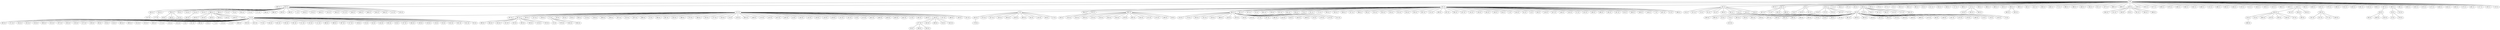graph grafoGeografico_500_30_Dijkstra  {
"0 (0)";
"483 (1)";
"423 (1)";
"181 (1)";
"161 (1)";
"95 (1)";
"241 (1)";
"9 (1)";
"18 (1)";
"11 (1)";
"184 (1)";
"97 (1)";
"35 (1)";
"139 (1)";
"136 (1)";
"279 (1)";
"87 (1)";
"6 (1)";
"352 (1)";
"304 (1)";
"96 (1)";
"54 (1)";
"411 (1)";
"324 (1)";
"249 (1)";
"117 (1)";
"198 (1)";
"115 (1)";
"358 (1)";
"266 (1)";
"400 (1)";
"105 (1)";
"383 (1)";
"380 (1)";
"49 (1)";
"412 (1)";
"359 (1)";
"456 (1)";
"72 (1)";
"368 (1)";
"369 (1)";
"440 (1)";
"294 (1)";
"82 (1)";
"107 (1)";
"366 (1)";
"389 (1)";
"420 (1)";
"193 (1)";
"355 (1)";
"317 (1)";
"206 (1)";
"470 (1)";
"199 (1)";
"348 (1)";
"342 (1)";
"448 (1)";
"122 (1)";
"268 (1)";
"450 (1)";
"434 (1)";
"225 (1)";
"41 (1)";
"140 (1)";
"156 (1)";
"222 (1)";
"364 (1)";
"250 (1)";
"164 (1)";
"94 (1)";
"459 (1)";
"453 (1)";
"370 (1)";
"169 (1)";
"312 (1)";
"433 (1)";
"301 (1)";
"415 (1)";
"88 (1)";
"357 (1)";
"283 (1)";
"99 (1)";
"329 (1)";
"182 (1)";
"373 (1)";
"157 (1)";
"426 (1)";
"424 (1)";
"430 (1)";
"275 (1)";
"462 (1)";
"227 (1)";
"230 (1)";
"110 (1)";
"121 (2)";
"5 (2)";
"63 (2)";
"403 (2)";
"494 (2)";
"135 (2)";
"485 (2)";
"178 (2)";
"464 (2)";
"104 (2)";
"481 (2)";
"187 (2)";
"52 (2)";
"10 (2)";
"461 (2)";
"129 (2)";
"337 (2)";
"441 (2)";
"458 (2)";
"284 (2)";
"79 (2)";
"351 (2)";
"172 (2)";
"293 (2)";
"162 (2)";
"78 (2)";
"436 (2)";
"80 (2)";
"417 (2)";
"398 (2)";
"90 (2)";
"20 (2)";
"223 (2)";
"353 (2)";
"218 (2)";
"47 (2)";
"313 (2)";
"257 (2)";
"216 (2)";
"203 (2)";
"367 (2)";
"212 (2)";
"208 (2)";
"447 (2)";
"362 (2)";
"437 (2)";
"142 (2)";
"320 (2)";
"124 (2)";
"435 (2)";
"13 (2)";
"214 (2)";
"240 (2)";
"84 (2)";
"2 (2)";
"155 (2)";
"406 (2)";
"407 (2)";
"316 (2)";
"61 (2)";
"247 (2)";
"4 (2)";
"71 (2)";
"91 (2)";
"388 (2)";
"21 (2)";
"76 (2)";
"70 (2)";
"202 (2)";
"81 (2)";
"86 (2)";
"290 (2)";
"379 (2)";
"402 (2)";
"165 (2)";
"46 (2)";
"128 (2)";
"120 (2)";
"386 (2)";
"457 (2)";
"148 (2)";
"233 (2)";
"215 (2)";
"163 (2)";
"429 (2)";
"363 (2)";
"271 (2)";
"341 (2)";
"204 (2)";
"151 (2)";
"57 (2)";
"174 (2)";
"391 (2)";
"119 (2)";
"171 (2)";
"246 (2)";
"29 (2)";
"322 (2)";
"260 (2)";
"465 (2)";
"262 (2)";
"396 (2)";
"259 (2)";
"296 (2)";
"416 (2)";
"109 (2)";
"1 (2)";
"460 (2)";
"226 (2)";
"307 (2)";
"276 (2)";
"292 (2)";
"309 (2)";
"287 (2)";
"93 (2)";
"127 (2)";
"92 (2)";
"252 (2)";
"451 (2)";
"269 (2)";
"365 (2)";
"371 (2)";
"282 (2)";
"340 (2)";
"280 (2)";
"393 (2)";
"60 (2)";
"336 (2)";
"45 (2)";
"221 (2)";
"299 (2)";
"480 (2)";
"265 (2)";
"484 (2)";
"125 (2)";
"192 (2)";
"149 (2)";
"7 (2)";
"487 (2)";
"112 (2)";
"468 (2)";
"51 (2)";
"228 (2)";
"498 (2)";
"103 (2)";
"114 (3)";
"387 (3)";
"74 (3)";
"497 (3)";
"50 (3)";
"443 (3)";
"190 (3)";
"472 (3)";
"492 (3)";
"39 (3)";
"361 (3)";
"147 (3)";
"258 (3)";
"17 (3)";
"229 (3)";
"397 (3)";
"189 (3)";
"30 (3)";
"85 (3)";
"58 (3)";
"98 (3)";
"382 (3)";
"254 (3)";
"113 (3)";
"159 (3)";
"166 (3)";
"108 (3)";
"267 (3)";
"196 (3)";
"213 (3)";
"338 (3)";
"297 (3)";
"427 (3)";
"38 (3)";
"286 (3)";
"15 (3)";
"300 (3)";
"185 (3)";
"48 (3)";
"401 (3)";
"154 (3)";
"425 (3)";
"263 (3)";
"239 (3)";
"489 (3)";
"375 (3)";
"446 (3)";
"100 (3)";
"395 (3)";
"328 (3)";
"176 (3)";
"24 (3)";
"463 (3)";
"146 (3)";
"197 (3)";
"381 (3)";
"449 (3)";
"405 (3)";
"310 (3)";
"432 (3)";
"454 (3)";
"474 (3)";
"455 (3)";
"123 (3)";
"224 (3)";
"205 (3)";
"73 (3)";
"253 (3)";
"334 (3)";
"354 (3)";
"356 (3)";
"170 (3)";
"68 (3)";
"177 (3)";
"200 (3)";
"191 (3)";
"55 (3)";
"277 (3)";
"251 (3)";
"419 (3)";
"346 (3)";
"488 (3)";
"418 (3)";
"333 (3)";
"40 (3)";
"378 (3)";
"392 (3)";
"315 (3)";
"234 (3)";
"37 (3)";
"372 (3)";
"444 (3)";
"145 (3)";
"496 (3)";
"475 (3)";
"374 (3)";
"167 (3)";
"255 (3)";
"326 (3)";
"390 (3)";
"360 (3)";
"42 (3)";
"385 (3)";
"439 (3)";
"414 (3)";
"210 (3)";
"323 (3)";
"65 (3)";
"69 (3)";
"25 (3)";
"143 (3)";
"482 (3)";
"188 (3)";
"238 (3)";
"64 (3)";
"321 (3)";
"445 (3)";
"274 (3)";
"306 (3)";
"153 (3)";
"298 (3)";
"83 (3)";
"209 (3)";
"347 (3)";
"195 (3)";
"22 (3)";
"377 (3)";
"134 (3)";
"201 (3)";
"53 (3)";
"14 (3)";
"141 (3)";
"245 (3)";
"132 (3)";
"220 (3)";
"410 (3)";
"256 (3)";
"133 (3)";
"476 (3)";
"131 (3)";
"236 (3)";
"473 (3)";
"278 (3)";
"231 (3)";
"8 (3)";
"272 (3)";
"243 (3)";
"491 (3)";
"376 (3)";
"66 (3)";
"308 (3)";
"349 (3)";
"428 (3)";
"330 (3)";
"59 (3)";
"281 (3)";
"438 (3)";
"12 (3)";
"302 (3)";
"27 (3)";
"339 (3)";
"23 (3)";
"16 (3)";
"270 (3)";
"248 (3)";
"194 (3)";
"327 (3)";
"466 (3)";
"180 (3)";
"479 (3)";
"67 (3)";
"273 (3)";
"130 (3)";
"311 (3)";
"295 (3)";
"421 (3)";
"477 (4)";
"486 (4)";
"399 (4)";
"31 (4)";
"179 (4)";
"413 (4)";
"493 (4)";
"471 (4)";
"344 (4)";
"332 (4)";
"318 (4)";
"289 (4)";
"232 (4)";
"207 (4)";
"183 (4)";
"150 (4)";
"137 (4)";
"106 (4)";
"89 (4)";
"36 (4)";
"44 (4)";
"384 (4)";
"343 (4)";
"495 (4)";
"408 (4)";
"314 (4)";
"319 (4)";
"186 (4)";
"175 (4)";
"126 (4)";
"102 (4)";
"3 (4)";
"422 (4)";
"469 (4)";
"28 (4)";
"77 (4)";
"116 (4)";
"173 (4)";
"168 (4)";
"345 (4)";
"350 (4)";
"431 (4)";
"75 (4)";
"244 (4)";
"478 (4)";
"264 (4)";
"101 (4)";
"452 (4)";
"335 (4)";
"291 (4)";
"211 (4)";
"152 (4)";
"111 (4)";
"325 (4)";
"490 (4)";
"499 (4)";
"467 (4)";
"217 (4)";
"138 (4)";
"32 (4)";
"285 (4)";
"43 (4)";
"144 (4)";
"409 (4)";
"34 (4)";
"305 (4)";
"394 (4)";
"26 (4)";
"237 (4)";
"404 (4)";
"158 (4)";
"160 (4)";
"219 (4)";
"19 (4)";
"33 (4)";
"442 (4)";
"242 (4)";
"261 (4)";
"331 (4)";
"118 (4)";
"62 (4)";
"235 (4)";
"56 (5)";
"288 (5)";
"303 (5)";
"0 (0)" -- "483 (1)";
"0 (0)" -- "423 (1)";
"0 (0)" -- "181 (1)";
"0 (0)" -- "161 (1)";
"0 (0)" -- "95 (1)";
"0 (0)" -- "241 (1)";
"0 (0)" -- "9 (1)";
"0 (0)" -- "18 (1)";
"0 (0)" -- "11 (1)";
"0 (0)" -- "184 (1)";
"0 (0)" -- "97 (1)";
"0 (0)" -- "35 (1)";
"0 (0)" -- "139 (1)";
"0 (0)" -- "136 (1)";
"0 (0)" -- "279 (1)";
"0 (0)" -- "87 (1)";
"0 (0)" -- "6 (1)";
"0 (0)" -- "352 (1)";
"0 (0)" -- "304 (1)";
"0 (0)" -- "96 (1)";
"0 (0)" -- "54 (1)";
"0 (0)" -- "411 (1)";
"0 (0)" -- "324 (1)";
"0 (0)" -- "249 (1)";
"0 (0)" -- "117 (1)";
"0 (0)" -- "198 (1)";
"0 (0)" -- "115 (1)";
"0 (0)" -- "358 (1)";
"0 (0)" -- "266 (1)";
"0 (0)" -- "400 (1)";
"0 (0)" -- "105 (1)";
"0 (0)" -- "383 (1)";
"0 (0)" -- "380 (1)";
"0 (0)" -- "49 (1)";
"0 (0)" -- "412 (1)";
"0 (0)" -- "359 (1)";
"0 (0)" -- "456 (1)";
"0 (0)" -- "72 (1)";
"0 (0)" -- "368 (1)";
"0 (0)" -- "369 (1)";
"0 (0)" -- "440 (1)";
"0 (0)" -- "294 (1)";
"0 (0)" -- "82 (1)";
"0 (0)" -- "107 (1)";
"0 (0)" -- "366 (1)";
"0 (0)" -- "389 (1)";
"0 (0)" -- "420 (1)";
"0 (0)" -- "193 (1)";
"0 (0)" -- "355 (1)";
"0 (0)" -- "317 (1)";
"0 (0)" -- "206 (1)";
"0 (0)" -- "470 (1)";
"0 (0)" -- "199 (1)";
"0 (0)" -- "348 (1)";
"0 (0)" -- "342 (1)";
"0 (0)" -- "448 (1)";
"0 (0)" -- "122 (1)";
"0 (0)" -- "268 (1)";
"0 (0)" -- "450 (1)";
"0 (0)" -- "434 (1)";
"0 (0)" -- "225 (1)";
"0 (0)" -- "41 (1)";
"0 (0)" -- "140 (1)";
"0 (0)" -- "156 (1)";
"0 (0)" -- "222 (1)";
"0 (0)" -- "364 (1)";
"0 (0)" -- "250 (1)";
"0 (0)" -- "164 (1)";
"0 (0)" -- "94 (1)";
"0 (0)" -- "459 (1)";
"0 (0)" -- "453 (1)";
"0 (0)" -- "370 (1)";
"0 (0)" -- "169 (1)";
"0 (0)" -- "312 (1)";
"0 (0)" -- "433 (1)";
"0 (0)" -- "301 (1)";
"0 (0)" -- "415 (1)";
"0 (0)" -- "88 (1)";
"0 (0)" -- "357 (1)";
"0 (0)" -- "283 (1)";
"0 (0)" -- "99 (1)";
"0 (0)" -- "329 (1)";
"0 (0)" -- "182 (1)";
"0 (0)" -- "373 (1)";
"0 (0)" -- "157 (1)";
"0 (0)" -- "426 (1)";
"0 (0)" -- "424 (1)";
"0 (0)" -- "430 (1)";
"0 (0)" -- "275 (1)";
"0 (0)" -- "462 (1)";
"0 (0)" -- "227 (1)";
"0 (0)" -- "230 (1)";
"0 (0)" -- "110 (1)";
"181 (1)" -- "121 (2)";
"181 (1)" -- "5 (2)";
"139 (1)" -- "63 (2)";
"423 (1)" -- "403 (2)";
"181 (1)" -- "494 (2)";
"181 (1)" -- "135 (2)";
"181 (1)" -- "485 (2)";
"18 (1)" -- "178 (2)";
"181 (1)" -- "464 (2)";
"423 (1)" -- "104 (2)";
"181 (1)" -- "481 (2)";
"181 (1)" -- "187 (2)";
"181 (1)" -- "52 (2)";
"139 (1)" -- "10 (2)";
"181 (1)" -- "461 (2)";
"181 (1)" -- "129 (2)";
"181 (1)" -- "337 (2)";
"181 (1)" -- "441 (2)";
"181 (1)" -- "458 (2)";
"423 (1)" -- "284 (2)";
"181 (1)" -- "79 (2)";
"181 (1)" -- "351 (2)";
"181 (1)" -- "172 (2)";
"181 (1)" -- "293 (2)";
"181 (1)" -- "162 (2)";
"139 (1)" -- "78 (2)";
"181 (1)" -- "436 (2)";
"423 (1)" -- "80 (2)";
"181 (1)" -- "417 (2)";
"181 (1)" -- "398 (2)";
"181 (1)" -- "90 (2)";
"161 (1)" -- "20 (2)";
"181 (1)" -- "223 (2)";
"181 (1)" -- "353 (2)";
"181 (1)" -- "218 (2)";
"18 (1)" -- "47 (2)";
"181 (1)" -- "313 (2)";
"161 (1)" -- "257 (2)";
"181 (1)" -- "216 (2)";
"181 (1)" -- "203 (2)";
"181 (1)" -- "367 (2)";
"181 (1)" -- "212 (2)";
"181 (1)" -- "208 (2)";
"181 (1)" -- "447 (2)";
"181 (1)" -- "362 (2)";
"181 (1)" -- "437 (2)";
"181 (1)" -- "142 (2)";
"181 (1)" -- "320 (2)";
"423 (1)" -- "124 (2)";
"181 (1)" -- "435 (2)";
"161 (1)" -- "13 (2)";
"423 (1)" -- "214 (2)";
"181 (1)" -- "240 (2)";
"181 (1)" -- "84 (2)";
"181 (1)" -- "2 (2)";
"423 (1)" -- "155 (2)";
"423 (1)" -- "406 (2)";
"241 (1)" -- "407 (2)";
"181 (1)" -- "316 (2)";
"181 (1)" -- "61 (2)";
"139 (1)" -- "247 (2)";
"181 (1)" -- "4 (2)";
"241 (1)" -- "71 (2)";
"161 (1)" -- "91 (2)";
"423 (1)" -- "388 (2)";
"423 (1)" -- "21 (2)";
"9 (1)" -- "76 (2)";
"423 (1)" -- "70 (2)";
"423 (1)" -- "202 (2)";
"161 (1)" -- "81 (2)";
"139 (1)" -- "86 (2)";
"161 (1)" -- "290 (2)";
"18 (1)" -- "379 (2)";
"161 (1)" -- "402 (2)";
"241 (1)" -- "165 (2)";
"181 (1)" -- "46 (2)";
"181 (1)" -- "128 (2)";
"9 (1)" -- "120 (2)";
"241 (1)" -- "386 (2)";
"181 (1)" -- "457 (2)";
"181 (1)" -- "148 (2)";
"181 (1)" -- "233 (2)";
"139 (1)" -- "215 (2)";
"453 (1)" -- "163 (2)";
"164 (1)" -- "429 (2)";
"420 (1)" -- "363 (2)";
"139 (1)" -- "271 (2)";
"164 (1)" -- "341 (2)";
"164 (1)" -- "204 (2)";
"420 (1)" -- "151 (2)";
"181 (1)" -- "57 (2)";
"423 (1)" -- "174 (2)";
"139 (1)" -- "391 (2)";
"115 (1)" -- "119 (2)";
"423 (1)" -- "171 (2)";
"423 (1)" -- "246 (2)";
"283 (1)" -- "29 (2)";
"181 (1)" -- "322 (2)";
"181 (1)" -- "260 (2)";
"383 (1)" -- "465 (2)";
"383 (1)" -- "262 (2)";
"423 (1)" -- "396 (2)";
"423 (1)" -- "259 (2)";
"423 (1)" -- "296 (2)";
"164 (1)" -- "416 (2)";
"420 (1)" -- "109 (2)";
"423 (1)" -- "1 (2)";
"181 (1)" -- "460 (2)";
"423 (1)" -- "226 (2)";
"18 (1)" -- "307 (2)";
"423 (1)" -- "276 (2)";
"181 (1)" -- "292 (2)";
"423 (1)" -- "309 (2)";
"181 (1)" -- "287 (2)";
"420 (1)" -- "93 (2)";
"18 (1)" -- "127 (2)";
"181 (1)" -- "92 (2)";
"423 (1)" -- "252 (2)";
"420 (1)" -- "451 (2)";
"181 (1)" -- "269 (2)";
"423 (1)" -- "365 (2)";
"423 (1)" -- "371 (2)";
"115 (1)" -- "282 (2)";
"115 (1)" -- "340 (2)";
"423 (1)" -- "280 (2)";
"420 (1)" -- "393 (2)";
"357 (1)" -- "60 (2)";
"181 (1)" -- "336 (2)";
"161 (1)" -- "45 (2)";
"9 (1)" -- "221 (2)";
"423 (1)" -- "299 (2)";
"423 (1)" -- "480 (2)";
"423 (1)" -- "265 (2)";
"423 (1)" -- "484 (2)";
"283 (1)" -- "125 (2)";
"161 (1)" -- "192 (2)";
"181 (1)" -- "149 (2)";
"181 (1)" -- "7 (2)";
"181 (1)" -- "487 (2)";
"423 (1)" -- "112 (2)";
"420 (1)" -- "468 (2)";
"181 (1)" -- "51 (2)";
"161 (1)" -- "228 (2)";
"181 (1)" -- "498 (2)";
"423 (1)" -- "103 (2)";
"121 (2)" -- "114 (3)";
"121 (2)" -- "387 (3)";
"63 (2)" -- "74 (3)";
"121 (2)" -- "497 (3)";
"429 (2)" -- "50 (3)";
"5 (2)" -- "443 (3)";
"121 (2)" -- "190 (3)";
"5 (2)" -- "472 (3)";
"63 (2)" -- "492 (3)";
"63 (2)" -- "39 (3)";
"63 (2)" -- "361 (3)";
"121 (2)" -- "147 (3)";
"121 (2)" -- "258 (3)";
"121 (2)" -- "17 (3)";
"63 (2)" -- "229 (3)";
"63 (2)" -- "397 (3)";
"63 (2)" -- "189 (3)";
"121 (2)" -- "30 (3)";
"121 (2)" -- "85 (3)";
"121 (2)" -- "58 (3)";
"121 (2)" -- "98 (3)";
"63 (2)" -- "382 (3)";
"485 (2)" -- "254 (3)";
"121 (2)" -- "113 (3)";
"121 (2)" -- "159 (3)";
"121 (2)" -- "166 (3)";
"121 (2)" -- "108 (3)";
"121 (2)" -- "267 (3)";
"63 (2)" -- "196 (3)";
"121 (2)" -- "213 (3)";
"63 (2)" -- "338 (3)";
"121 (2)" -- "297 (3)";
"5 (2)" -- "427 (3)";
"284 (2)" -- "38 (3)";
"121 (2)" -- "286 (3)";
"121 (2)" -- "15 (3)";
"121 (2)" -- "300 (3)";
"5 (2)" -- "185 (3)";
"135 (2)" -- "48 (3)";
"121 (2)" -- "401 (3)";
"464 (2)" -- "154 (3)";
"121 (2)" -- "425 (3)";
"485 (2)" -- "263 (3)";
"63 (2)" -- "239 (3)";
"121 (2)" -- "489 (3)";
"121 (2)" -- "375 (3)";
"121 (2)" -- "446 (3)";
"406 (2)" -- "100 (3)";
"5 (2)" -- "395 (3)";
"5 (2)" -- "328 (3)";
"63 (2)" -- "176 (3)";
"63 (2)" -- "24 (3)";
"5 (2)" -- "463 (3)";
"63 (2)" -- "146 (3)";
"63 (2)" -- "197 (3)";
"63 (2)" -- "381 (3)";
"63 (2)" -- "449 (3)";
"63 (2)" -- "405 (3)";
"63 (2)" -- "310 (3)";
"63 (2)" -- "432 (3)";
"63 (2)" -- "454 (3)";
"63 (2)" -- "474 (3)";
"63 (2)" -- "455 (3)";
"485 (2)" -- "123 (3)";
"485 (2)" -- "224 (3)";
"214 (2)" -- "205 (3)";
"10 (2)" -- "73 (3)";
"121 (2)" -- "253 (3)";
"485 (2)" -- "334 (3)";
"485 (2)" -- "354 (3)";
"178 (2)" -- "356 (3)";
"464 (2)" -- "170 (3)";
"60 (2)" -- "68 (3)";
"104 (2)" -- "177 (3)";
"464 (2)" -- "200 (3)";
"163 (2)" -- "191 (3)";
"429 (2)" -- "55 (3)";
"121 (2)" -- "277 (3)";
"464 (2)" -- "251 (3)";
"464 (2)" -- "419 (3)";
"284 (2)" -- "346 (3)";
"464 (2)" -- "488 (3)";
"464 (2)" -- "418 (3)";
"464 (2)" -- "333 (3)";
"464 (2)" -- "40 (3)";
"485 (2)" -- "378 (3)";
"485 (2)" -- "392 (3)";
"464 (2)" -- "315 (3)";
"485 (2)" -- "234 (3)";
"464 (2)" -- "37 (3)";
"485 (2)" -- "372 (3)";
"63 (2)" -- "444 (3)";
"135 (2)" -- "145 (3)";
"63 (2)" -- "496 (3)";
"63 (2)" -- "475 (3)";
"485 (2)" -- "374 (3)";
"464 (2)" -- "167 (3)";
"406 (2)" -- "255 (3)";
"406 (2)" -- "326 (3)";
"429 (2)" -- "390 (3)";
"178 (2)" -- "360 (3)";
"178 (2)" -- "42 (3)";
"464 (2)" -- "385 (3)";
"406 (2)" -- "439 (3)";
"464 (2)" -- "414 (3)";
"284 (2)" -- "210 (3)";
"121 (2)" -- "323 (3)";
"5 (2)" -- "65 (3)";
"63 (2)" -- "69 (3)";
"121 (2)" -- "25 (3)";
"121 (2)" -- "143 (3)";
"121 (2)" -- "482 (3)";
"121 (2)" -- "188 (3)";
"63 (2)" -- "238 (3)";
"464 (2)" -- "64 (3)";
"163 (2)" -- "321 (3)";
"464 (2)" -- "445 (3)";
"121 (2)" -- "274 (3)";
"60 (2)" -- "306 (3)";
"121 (2)" -- "153 (3)";
"464 (2)" -- "298 (3)";
"406 (2)" -- "83 (3)";
"485 (2)" -- "209 (3)";
"121 (2)" -- "347 (3)";
"121 (2)" -- "195 (3)";
"29 (2)" -- "22 (3)";
"163 (2)" -- "377 (3)";
"5 (2)" -- "134 (3)";
"63 (2)" -- "201 (3)";
"464 (2)" -- "53 (3)";
"121 (2)" -- "14 (3)";
"403 (2)" -- "141 (3)";
"121 (2)" -- "245 (3)";
"121 (2)" -- "132 (3)";
"121 (2)" -- "220 (3)";
"429 (2)" -- "410 (3)";
"429 (2)" -- "256 (3)";
"121 (2)" -- "133 (3)";
"121 (2)" -- "476 (3)";
"121 (2)" -- "131 (3)";
"406 (2)" -- "236 (3)";
"63 (2)" -- "473 (3)";
"63 (2)" -- "278 (3)";
"121 (2)" -- "231 (3)";
"121 (2)" -- "8 (3)";
"121 (2)" -- "272 (3)";
"60 (2)" -- "243 (3)";
"121 (2)" -- "491 (3)";
"29 (2)" -- "376 (3)";
"5 (2)" -- "66 (3)";
"63 (2)" -- "308 (3)";
"121 (2)" -- "349 (3)";
"121 (2)" -- "428 (3)";
"121 (2)" -- "330 (3)";
"485 (2)" -- "59 (3)";
"121 (2)" -- "281 (3)";
"163 (2)" -- "438 (3)";
"121 (2)" -- "12 (3)";
"121 (2)" -- "302 (3)";
"5 (2)" -- "27 (3)";
"121 (2)" -- "339 (3)";
"63 (2)" -- "23 (3)";
"63 (2)" -- "16 (3)";
"464 (2)" -- "270 (3)";
"429 (2)" -- "248 (3)";
"121 (2)" -- "194 (3)";
"121 (2)" -- "327 (3)";
"121 (2)" -- "466 (3)";
"121 (2)" -- "180 (3)";
"406 (2)" -- "479 (3)";
"429 (2)" -- "67 (3)";
"464 (2)" -- "273 (3)";
"63 (2)" -- "130 (3)";
"464 (2)" -- "311 (3)";
"204 (2)" -- "295 (3)";
"121 (2)" -- "421 (3)";
"194 (3)" -- "477 (4)";
"50 (3)" -- "486 (4)";
"497 (3)" -- "399 (4)";
"17 (3)" -- "31 (4)";
"443 (3)" -- "179 (4)";
"74 (3)" -- "413 (4)";
"114 (3)" -- "493 (4)";
"114 (3)" -- "471 (4)";
"114 (3)" -- "344 (4)";
"114 (3)" -- "332 (4)";
"114 (3)" -- "318 (4)";
"114 (3)" -- "289 (4)";
"114 (3)" -- "232 (4)";
"114 (3)" -- "207 (4)";
"114 (3)" -- "183 (4)";
"114 (3)" -- "150 (4)";
"114 (3)" -- "137 (4)";
"114 (3)" -- "106 (4)";
"114 (3)" -- "89 (4)";
"114 (3)" -- "36 (4)";
"114 (3)" -- "44 (4)";
"497 (3)" -- "384 (4)";
"497 (3)" -- "343 (4)";
"114 (3)" -- "495 (4)";
"114 (3)" -- "408 (4)";
"114 (3)" -- "314 (4)";
"114 (3)" -- "319 (4)";
"114 (3)" -- "186 (4)";
"114 (3)" -- "175 (4)";
"114 (3)" -- "126 (4)";
"114 (3)" -- "102 (4)";
"114 (3)" -- "3 (4)";
"114 (3)" -- "422 (4)";
"114 (3)" -- "469 (4)";
"114 (3)" -- "28 (4)";
"114 (3)" -- "77 (4)";
"114 (3)" -- "116 (4)";
"114 (3)" -- "173 (4)";
"114 (3)" -- "168 (4)";
"194 (3)" -- "345 (4)";
"114 (3)" -- "350 (4)";
"114 (3)" -- "431 (4)";
"114 (3)" -- "75 (4)";
"114 (3)" -- "244 (4)";
"17 (3)" -- "478 (4)";
"17 (3)" -- "264 (4)";
"497 (3)" -- "101 (4)";
"114 (3)" -- "452 (4)";
"114 (3)" -- "335 (4)";
"114 (3)" -- "291 (4)";
"114 (3)" -- "211 (4)";
"114 (3)" -- "152 (4)";
"114 (3)" -- "111 (4)";
"497 (3)" -- "325 (4)";
"114 (3)" -- "490 (4)";
"114 (3)" -- "499 (4)";
"114 (3)" -- "467 (4)";
"114 (3)" -- "217 (4)";
"114 (3)" -- "138 (4)";
"114 (3)" -- "32 (4)";
"497 (3)" -- "285 (4)";
"114 (3)" -- "43 (4)";
"114 (3)" -- "144 (4)";
"194 (3)" -- "409 (4)";
"194 (3)" -- "34 (4)";
"114 (3)" -- "305 (4)";
"17 (3)" -- "394 (4)";
"114 (3)" -- "26 (4)";
"114 (3)" -- "237 (4)";
"114 (3)" -- "404 (4)";
"114 (3)" -- "158 (4)";
"497 (3)" -- "160 (4)";
"114 (3)" -- "219 (4)";
"114 (3)" -- "19 (4)";
"114 (3)" -- "33 (4)";
"194 (3)" -- "442 (4)";
"114 (3)" -- "242 (4)";
"114 (3)" -- "261 (4)";
"114 (3)" -- "331 (4)";
"497 (3)" -- "118 (4)";
"114 (3)" -- "62 (4)";
"497 (3)" -- "235 (4)";
"477 (4)" -- "56 (5)";
"477 (4)" -- "288 (5)";
"477 (4)" -- "303 (5)";
}